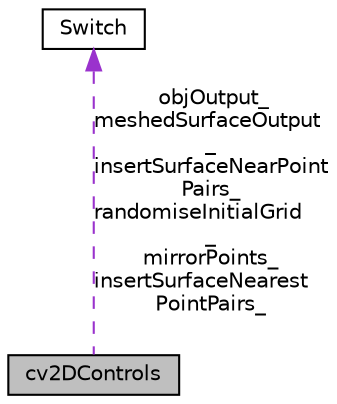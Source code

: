 digraph "cv2DControls"
{
  bgcolor="transparent";
  edge [fontname="Helvetica",fontsize="10",labelfontname="Helvetica",labelfontsize="10"];
  node [fontname="Helvetica",fontsize="10",shape=record];
  Node1 [label="cv2DControls",height=0.2,width=0.4,color="black", fillcolor="grey75", style="filled", fontcolor="black"];
  Node2 -> Node1 [dir="back",color="darkorchid3",fontsize="10",style="dashed",label=" objOutput_\nmeshedSurfaceOutput\l_\ninsertSurfaceNearPoint\lPairs_\nrandomiseInitialGrid\l_\nmirrorPoints_\ninsertSurfaceNearest\lPointPairs_" ,fontname="Helvetica"];
  Node2 [label="Switch",height=0.2,width=0.4,color="black",URL="$a02601.html",tooltip="A simple wrapper around bool so that it can be read as a word: true/false, on/off, yes/no, y/n, t/f, or none. "];
}
